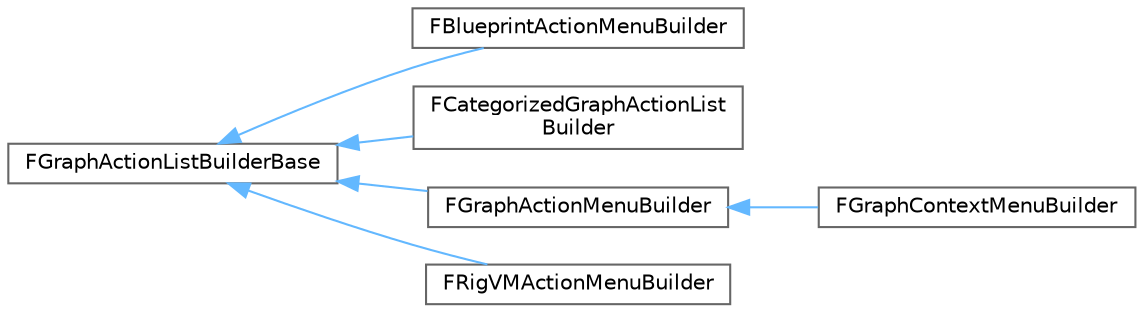 digraph "Graphical Class Hierarchy"
{
 // INTERACTIVE_SVG=YES
 // LATEX_PDF_SIZE
  bgcolor="transparent";
  edge [fontname=Helvetica,fontsize=10,labelfontname=Helvetica,labelfontsize=10];
  node [fontname=Helvetica,fontsize=10,shape=box,height=0.2,width=0.4];
  rankdir="LR";
  Node0 [id="Node000000",label="FGraphActionListBuilderBase",height=0.2,width=0.4,color="grey40", fillcolor="white", style="filled",URL="$d6/d37/structFGraphActionListBuilderBase.html",tooltip=" "];
  Node0 -> Node1 [id="edge4025_Node000000_Node000001",dir="back",color="steelblue1",style="solid",tooltip=" "];
  Node1 [id="Node000001",label="FBlueprintActionMenuBuilder",height=0.2,width=0.4,color="grey40", fillcolor="white", style="filled",URL="$d6/d0a/structFBlueprintActionMenuBuilder.html",tooltip="Responsible for constructing a list of viable blueprint actions."];
  Node0 -> Node2 [id="edge4026_Node000000_Node000002",dir="back",color="steelblue1",style="solid",tooltip=" "];
  Node2 [id="Node000002",label="FCategorizedGraphActionList\lBuilder",height=0.2,width=0.4,color="grey40", fillcolor="white", style="filled",URL="$d2/dc5/structFCategorizedGraphActionListBuilder.html",tooltip="Used to nest all added action under one root category."];
  Node0 -> Node3 [id="edge4027_Node000000_Node000003",dir="back",color="steelblue1",style="solid",tooltip=" "];
  Node3 [id="Node000003",label="FGraphActionMenuBuilder",height=0.2,width=0.4,color="grey40", fillcolor="white", style="filled",URL="$d5/deb/structFGraphActionMenuBuilder.html",tooltip=" "];
  Node3 -> Node4 [id="edge4028_Node000003_Node000004",dir="back",color="steelblue1",style="solid",tooltip=" "];
  Node4 [id="Node000004",label="FGraphContextMenuBuilder",height=0.2,width=0.4,color="grey40", fillcolor="white", style="filled",URL="$df/d43/structFGraphContextMenuBuilder.html",tooltip=" "];
  Node0 -> Node5 [id="edge4029_Node000000_Node000005",dir="back",color="steelblue1",style="solid",tooltip=" "];
  Node5 [id="Node000005",label="FRigVMActionMenuBuilder",height=0.2,width=0.4,color="grey40", fillcolor="white", style="filled",URL="$d6/deb/structFRigVMActionMenuBuilder.html",tooltip="Responsible for constructing a list of viable blueprint actions."];
}
